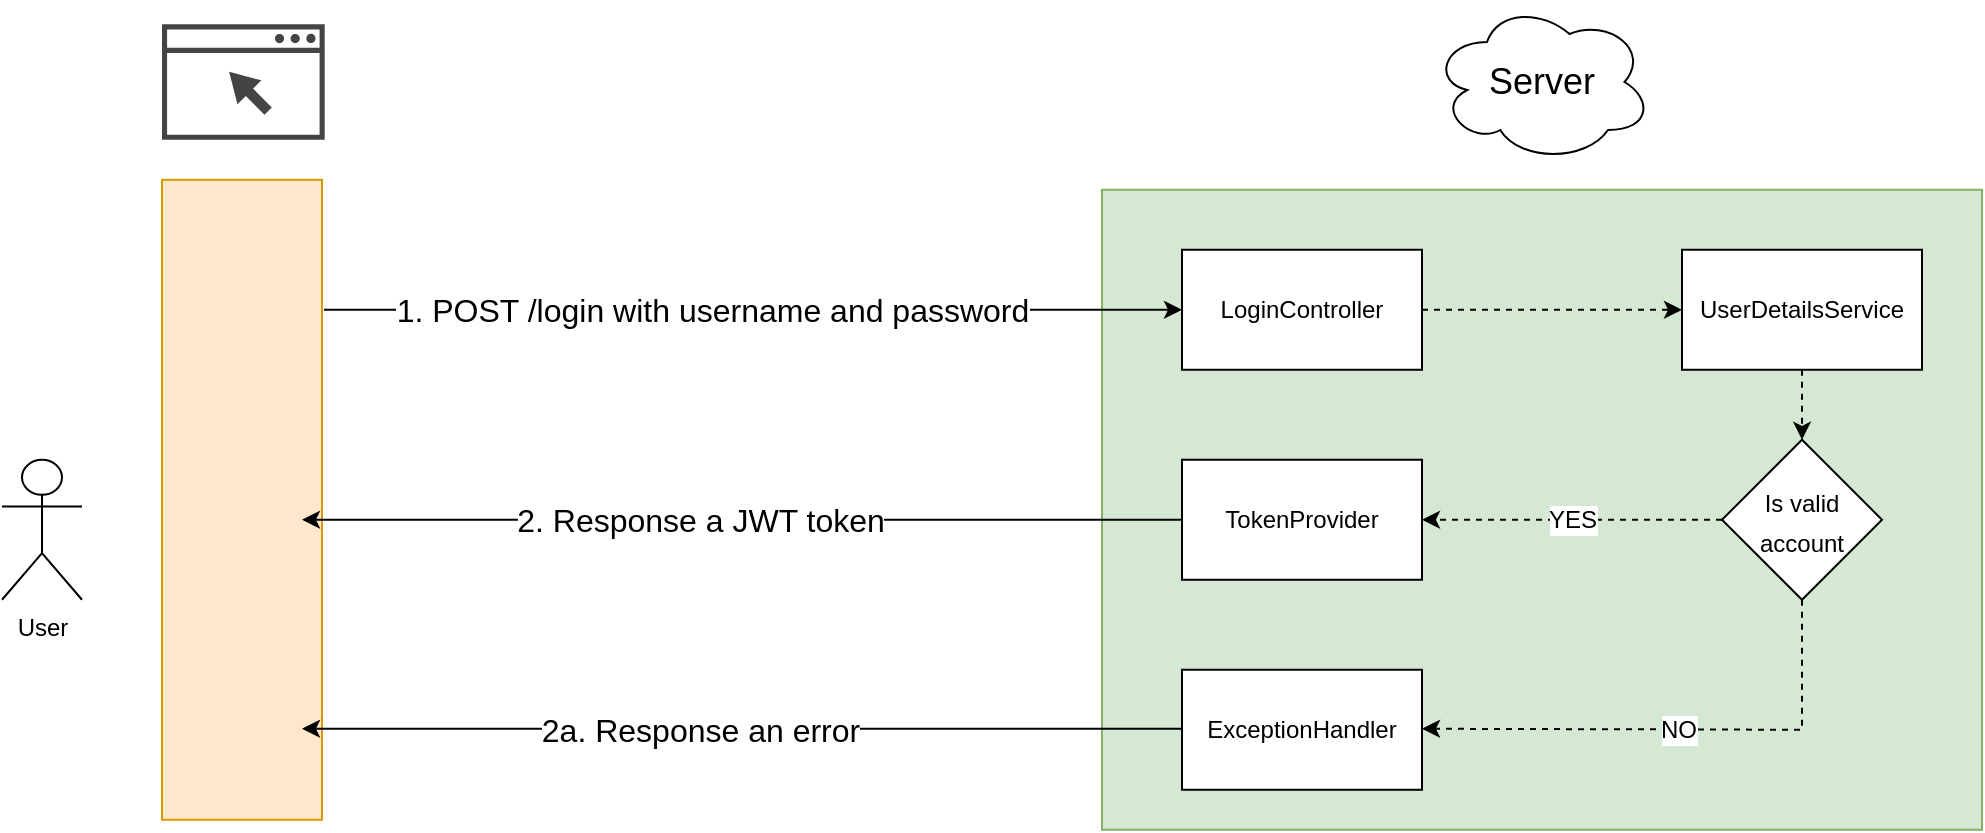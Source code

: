 <mxfile version="16.5.1" type="device"><diagram id="FSd-cl9c88Az17yIfb84" name="Page-1"><mxGraphModel dx="1298" dy="945" grid="0" gridSize="10" guides="1" tooltips="1" connect="1" arrows="1" fold="1" page="1" pageScale="1" pageWidth="850" pageHeight="1100" math="0" shadow="0"><root><mxCell id="0"/><mxCell id="1" parent="0"/><mxCell id="6jPALJYkvsTxww9gVvzw-4" value="" style="fillColor=#d5e8d4;strokeColor=#82b366;shadow=0;fontSize=14;align=left;spacing=10;9E9E9E;verticalAlign=top;spacingTop=-4;fontStyle=0;spacingLeft=40;html=1;" vertex="1" parent="1"><mxGeometry x="634" y="153.88" width="440" height="320" as="geometry"/></mxCell><mxCell id="6jPALJYkvsTxww9gVvzw-5" value="User" style="shape=umlActor;verticalLabelPosition=bottom;verticalAlign=top;html=1;outlineConnect=0;" vertex="1" parent="1"><mxGeometry x="84" y="288.88" width="40" height="70" as="geometry"/></mxCell><mxCell id="6jPALJYkvsTxww9gVvzw-6" value="Server" style="ellipse;shape=cloud;whiteSpace=wrap;html=1;fontSize=18;gradientColor=none;" vertex="1" parent="1"><mxGeometry x="799" y="60.0" width="110" height="80" as="geometry"/></mxCell><mxCell id="6jPALJYkvsTxww9gVvzw-7" value="" style="fillColor=#ffe6cc;strokeColor=#d79b00;shadow=0;fontSize=14;align=left;spacing=10;9E9E9E;verticalAlign=top;spacingTop=-4;fontStyle=0;spacingLeft=40;html=1;" vertex="1" parent="1"><mxGeometry x="164" y="148.88" width="80" height="320" as="geometry"/></mxCell><mxCell id="6jPALJYkvsTxww9gVvzw-8" value="" style="sketch=0;pointerEvents=1;shadow=0;dashed=0;html=1;strokeColor=none;fillColor=#434445;aspect=fixed;labelPosition=center;verticalLabelPosition=bottom;verticalAlign=top;align=center;outlineConnect=0;shape=mxgraph.vvd.web_browser;fontSize=18;" vertex="1" parent="1"><mxGeometry x="164" y="71.13" width="81.34" height="57.75" as="geometry"/></mxCell><mxCell id="6jPALJYkvsTxww9gVvzw-9" value="" style="endArrow=classic;html=1;rounded=0;fontSize=18;entryX=0;entryY=0.5;entryDx=0;entryDy=0;" edge="1" parent="1" target="6jPALJYkvsTxww9gVvzw-17"><mxGeometry relative="1" as="geometry"><mxPoint x="245" y="213.88" as="sourcePoint"/><mxPoint x="595.34" y="207.288" as="targetPoint"/><Array as="points"/></mxGeometry></mxCell><mxCell id="6jPALJYkvsTxww9gVvzw-10" value="1. POST /login with username and password" style="edgeLabel;resizable=0;html=1;align=center;verticalAlign=middle;fontSize=16;gradientColor=none;" connectable="0" vertex="1" parent="6jPALJYkvsTxww9gVvzw-9"><mxGeometry relative="1" as="geometry"><mxPoint x="-21" as="offset"/></mxGeometry></mxCell><mxCell id="6jPALJYkvsTxww9gVvzw-17" value="LoginController" style="rounded=0;whiteSpace=wrap;html=1;" vertex="1" parent="1"><mxGeometry x="674" y="183.88" width="120" height="60" as="geometry"/></mxCell><mxCell id="6jPALJYkvsTxww9gVvzw-18" value="UserDetailsService" style="rounded=0;whiteSpace=wrap;html=1;" vertex="1" parent="1"><mxGeometry x="924" y="183.88" width="120" height="60" as="geometry"/></mxCell><mxCell id="6jPALJYkvsTxww9gVvzw-21" value="" style="endArrow=classic;html=1;rounded=0;fontSize=16;dashed=1;exitX=1;exitY=0.5;exitDx=0;exitDy=0;entryX=0;entryY=0.5;entryDx=0;entryDy=0;" edge="1" parent="1" source="6jPALJYkvsTxww9gVvzw-17" target="6jPALJYkvsTxww9gVvzw-18"><mxGeometry relative="1" as="geometry"><mxPoint x="804" y="213.38" as="sourcePoint"/><mxPoint x="914" y="213.88" as="targetPoint"/></mxGeometry></mxCell><mxCell id="6jPALJYkvsTxww9gVvzw-25" value="&lt;font style=&quot;font-size: 12px&quot;&gt;Is valid account&lt;/font&gt;" style="rhombus;whiteSpace=wrap;html=1;fontSize=16;" vertex="1" parent="1"><mxGeometry x="944" y="278.88" width="80" height="80" as="geometry"/></mxCell><mxCell id="6jPALJYkvsTxww9gVvzw-29" value="" style="endArrow=classic;html=1;rounded=0;dashed=1;fontSize=16;entryX=0.5;entryY=0;entryDx=0;entryDy=0;exitX=0.5;exitY=1;exitDx=0;exitDy=0;" edge="1" parent="1" source="6jPALJYkvsTxww9gVvzw-18" target="6jPALJYkvsTxww9gVvzw-25"><mxGeometry width="50" height="50" relative="1" as="geometry"><mxPoint x="754" y="443.88" as="sourcePoint"/><mxPoint x="804" y="393.88" as="targetPoint"/><Array as="points"/></mxGeometry></mxCell><mxCell id="6jPALJYkvsTxww9gVvzw-30" value="TokenProvider" style="rounded=0;whiteSpace=wrap;html=1;" vertex="1" parent="1"><mxGeometry x="674" y="288.88" width="120" height="60" as="geometry"/></mxCell><mxCell id="6jPALJYkvsTxww9gVvzw-31" value="" style="endArrow=classic;html=1;rounded=0;dashed=1;fontSize=12;exitX=0;exitY=0.5;exitDx=0;exitDy=0;" edge="1" parent="1" source="6jPALJYkvsTxww9gVvzw-25" target="6jPALJYkvsTxww9gVvzw-30"><mxGeometry relative="1" as="geometry"><mxPoint x="734" y="403.88" as="sourcePoint"/><mxPoint x="834" y="403.88" as="targetPoint"/></mxGeometry></mxCell><mxCell id="6jPALJYkvsTxww9gVvzw-32" value="YES" style="edgeLabel;resizable=0;html=1;align=center;verticalAlign=middle;fontSize=12;" connectable="0" vertex="1" parent="6jPALJYkvsTxww9gVvzw-31"><mxGeometry relative="1" as="geometry"/></mxCell><mxCell id="6jPALJYkvsTxww9gVvzw-33" value="ExceptionHandler" style="rounded=0;whiteSpace=wrap;html=1;" vertex="1" parent="1"><mxGeometry x="674" y="393.88" width="120" height="60" as="geometry"/></mxCell><mxCell id="6jPALJYkvsTxww9gVvzw-34" value="" style="endArrow=classic;html=1;rounded=0;dashed=1;fontSize=12;exitX=0.5;exitY=1;exitDx=0;exitDy=0;" edge="1" parent="1" source="6jPALJYkvsTxww9gVvzw-25"><mxGeometry relative="1" as="geometry"><mxPoint x="944" y="423.38" as="sourcePoint"/><mxPoint x="794" y="423.38" as="targetPoint"/><Array as="points"><mxPoint x="984" y="423.88"/></Array></mxGeometry></mxCell><mxCell id="6jPALJYkvsTxww9gVvzw-35" value="NO" style="edgeLabel;resizable=0;html=1;align=center;verticalAlign=middle;fontSize=12;" connectable="0" vertex="1" parent="6jPALJYkvsTxww9gVvzw-34"><mxGeometry relative="1" as="geometry"/></mxCell><mxCell id="6jPALJYkvsTxww9gVvzw-36" value="" style="endArrow=classic;html=1;rounded=0;fontSize=18;" edge="1" parent="1" source="6jPALJYkvsTxww9gVvzw-30"><mxGeometry relative="1" as="geometry"><mxPoint x="224" y="313.38" as="sourcePoint"/><mxPoint x="234" y="318.88" as="targetPoint"/><Array as="points"/></mxGeometry></mxCell><mxCell id="6jPALJYkvsTxww9gVvzw-37" value="2. Response a JWT token" style="edgeLabel;resizable=0;html=1;align=center;verticalAlign=middle;fontSize=16;gradientColor=none;" connectable="0" vertex="1" parent="6jPALJYkvsTxww9gVvzw-36"><mxGeometry relative="1" as="geometry"><mxPoint x="-21" as="offset"/></mxGeometry></mxCell><mxCell id="6jPALJYkvsTxww9gVvzw-38" value="" style="endArrow=classic;html=1;rounded=0;fontSize=18;" edge="1" parent="1"><mxGeometry relative="1" as="geometry"><mxPoint x="674" y="423.38" as="sourcePoint"/><mxPoint x="234" y="423.38" as="targetPoint"/><Array as="points"/></mxGeometry></mxCell><mxCell id="6jPALJYkvsTxww9gVvzw-39" value="2a. Response an error" style="edgeLabel;resizable=0;html=1;align=center;verticalAlign=middle;fontSize=16;gradientColor=none;" connectable="0" vertex="1" parent="6jPALJYkvsTxww9gVvzw-38"><mxGeometry relative="1" as="geometry"><mxPoint x="-21" as="offset"/></mxGeometry></mxCell></root></mxGraphModel></diagram></mxfile>